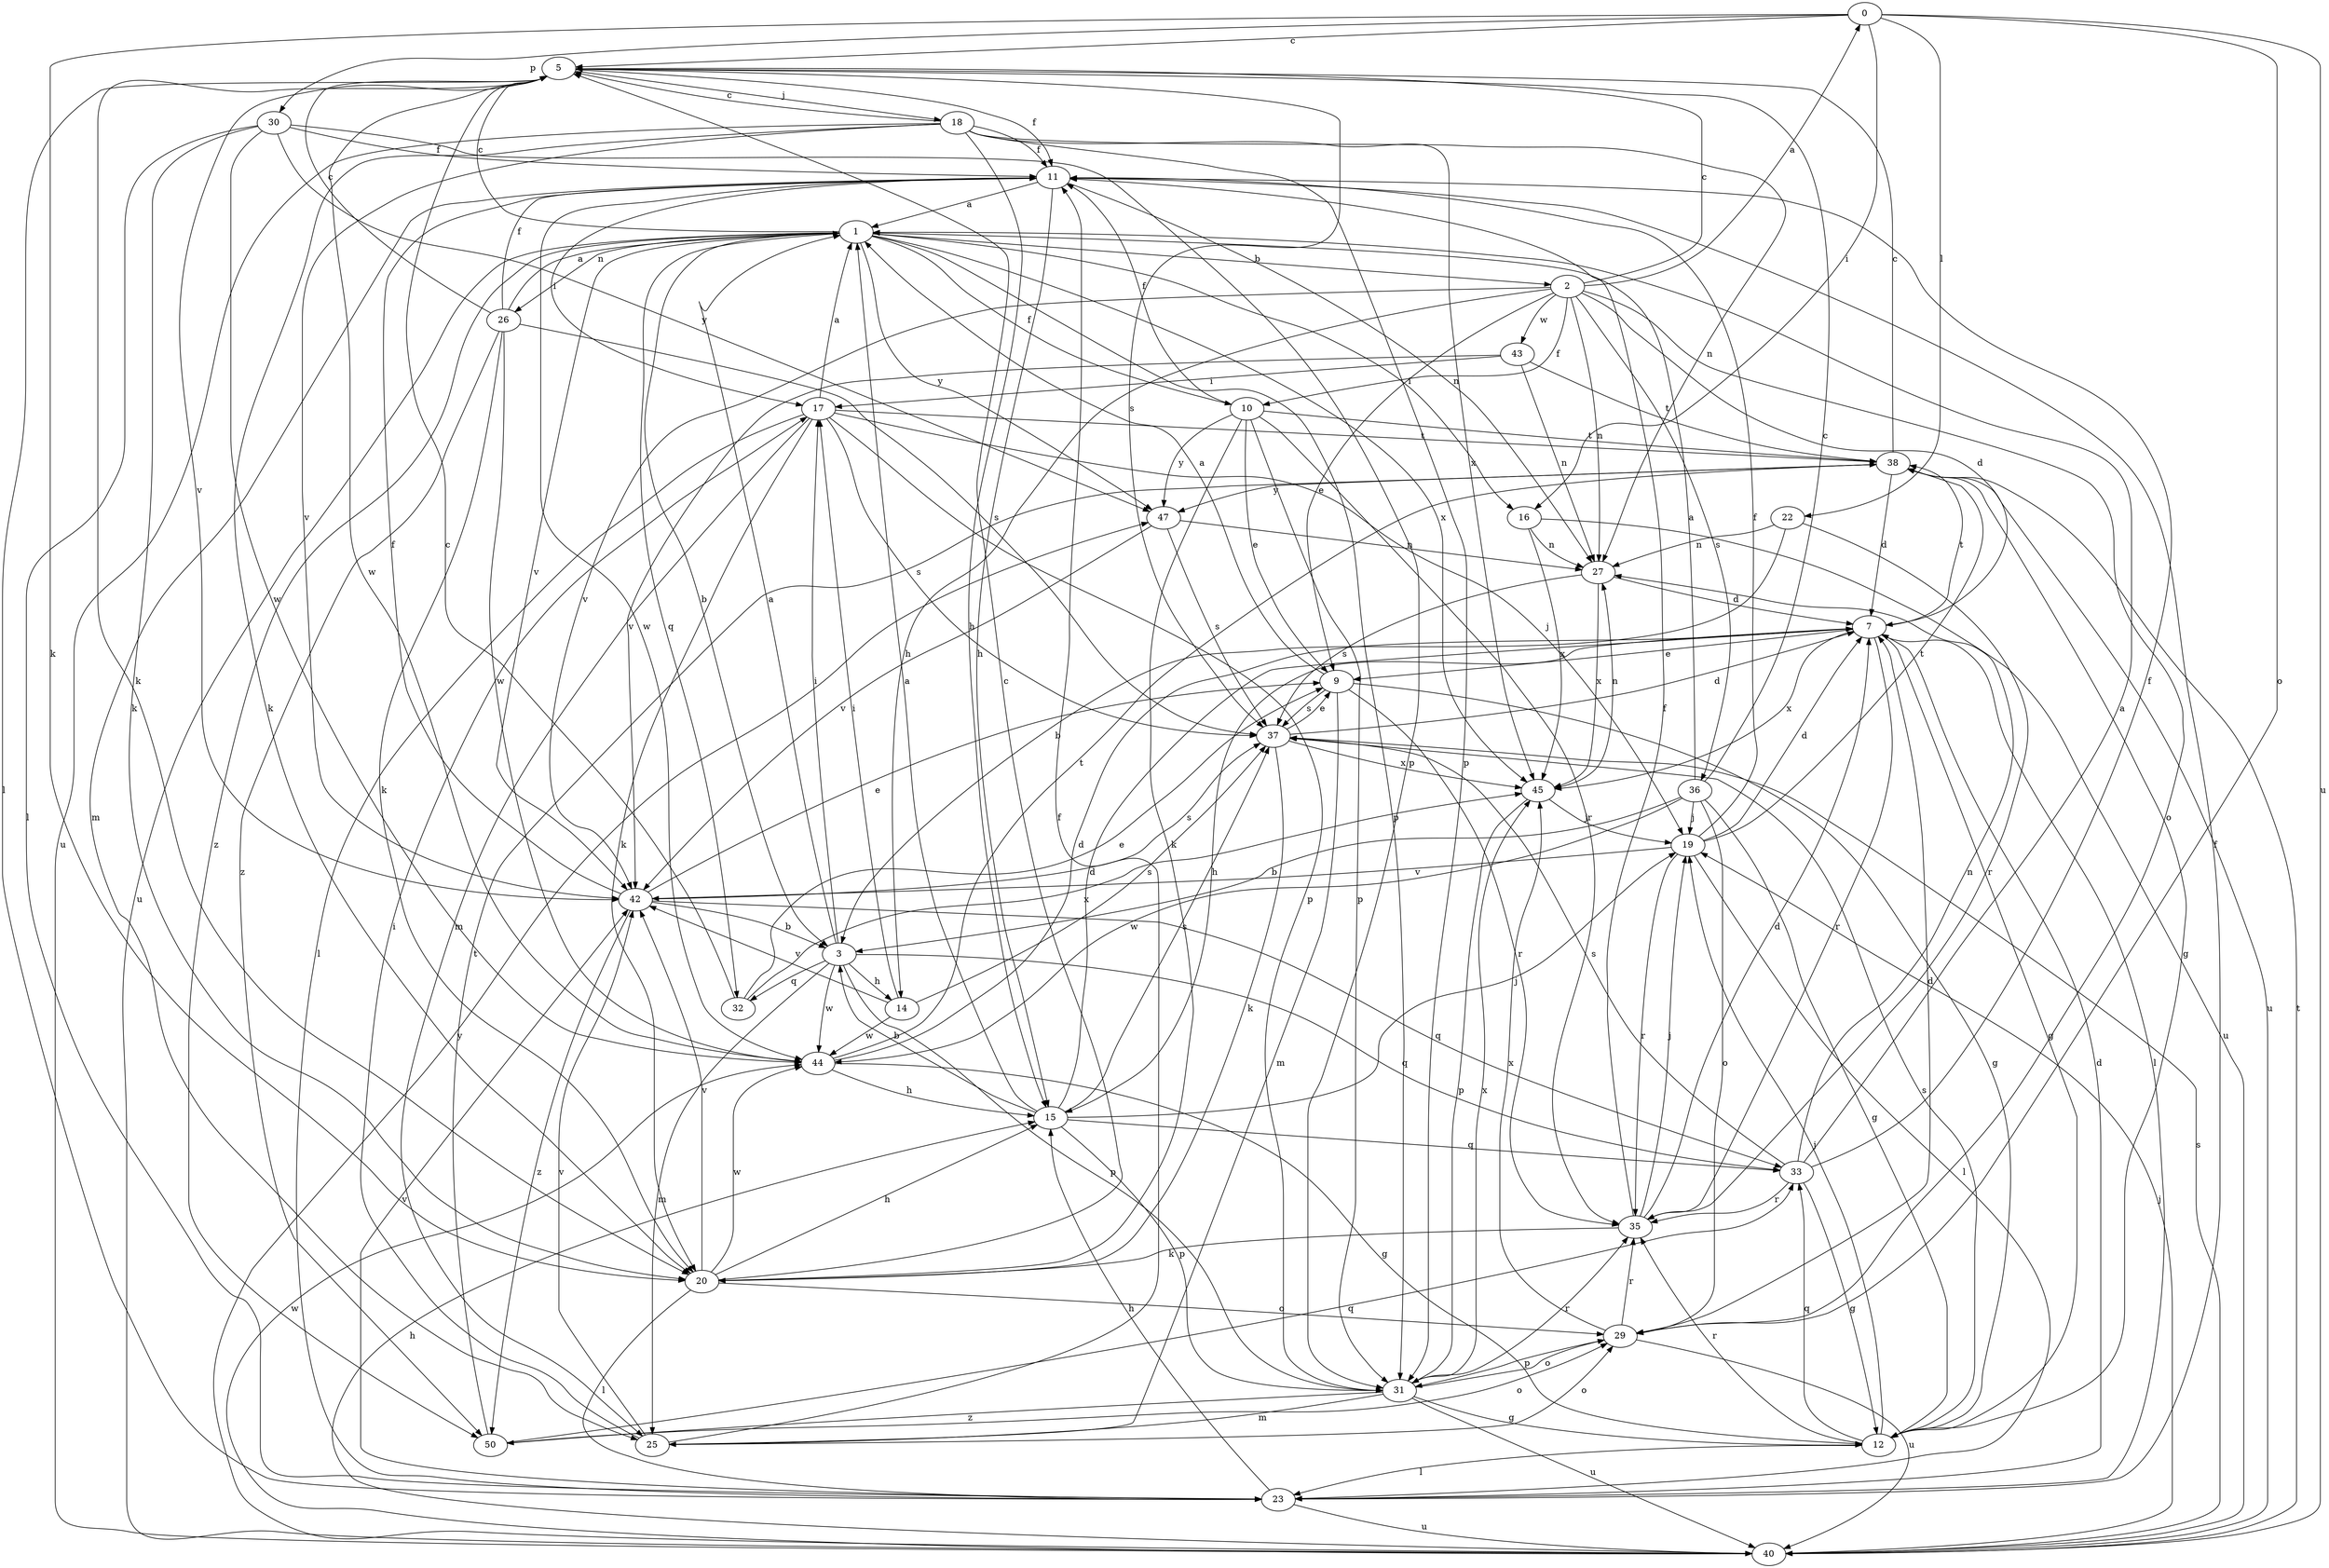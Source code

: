 strict digraph  {
0;
1;
2;
3;
5;
7;
9;
10;
11;
12;
14;
15;
16;
17;
18;
19;
20;
22;
23;
25;
26;
27;
29;
30;
31;
32;
33;
35;
36;
37;
38;
40;
42;
43;
44;
45;
47;
50;
0 -> 5  [label=c];
0 -> 16  [label=i];
0 -> 20  [label=k];
0 -> 22  [label=l];
0 -> 29  [label=o];
0 -> 30  [label=p];
0 -> 40  [label=u];
1 -> 2  [label=b];
1 -> 3  [label=b];
1 -> 5  [label=c];
1 -> 10  [label=f];
1 -> 16  [label=i];
1 -> 26  [label=n];
1 -> 31  [label=p];
1 -> 32  [label=q];
1 -> 40  [label=u];
1 -> 42  [label=v];
1 -> 45  [label=x];
1 -> 47  [label=y];
1 -> 50  [label=z];
2 -> 0  [label=a];
2 -> 5  [label=c];
2 -> 7  [label=d];
2 -> 9  [label=e];
2 -> 10  [label=f];
2 -> 14  [label=h];
2 -> 27  [label=n];
2 -> 29  [label=o];
2 -> 36  [label=s];
2 -> 42  [label=v];
2 -> 43  [label=w];
3 -> 1  [label=a];
3 -> 14  [label=h];
3 -> 17  [label=i];
3 -> 25  [label=m];
3 -> 31  [label=p];
3 -> 32  [label=q];
3 -> 33  [label=q];
3 -> 44  [label=w];
5 -> 11  [label=f];
5 -> 18  [label=j];
5 -> 20  [label=k];
5 -> 23  [label=l];
5 -> 37  [label=s];
5 -> 42  [label=v];
5 -> 44  [label=w];
7 -> 9  [label=e];
7 -> 12  [label=g];
7 -> 15  [label=h];
7 -> 23  [label=l];
7 -> 35  [label=r];
7 -> 38  [label=t];
7 -> 45  [label=x];
9 -> 1  [label=a];
9 -> 12  [label=g];
9 -> 25  [label=m];
9 -> 35  [label=r];
9 -> 37  [label=s];
10 -> 9  [label=e];
10 -> 11  [label=f];
10 -> 20  [label=k];
10 -> 31  [label=p];
10 -> 35  [label=r];
10 -> 38  [label=t];
10 -> 47  [label=y];
11 -> 1  [label=a];
11 -> 15  [label=h];
11 -> 17  [label=i];
11 -> 25  [label=m];
11 -> 27  [label=n];
11 -> 44  [label=w];
12 -> 19  [label=j];
12 -> 23  [label=l];
12 -> 33  [label=q];
12 -> 35  [label=r];
12 -> 37  [label=s];
14 -> 17  [label=i];
14 -> 37  [label=s];
14 -> 42  [label=v];
14 -> 44  [label=w];
15 -> 1  [label=a];
15 -> 3  [label=b];
15 -> 7  [label=d];
15 -> 19  [label=j];
15 -> 31  [label=p];
15 -> 33  [label=q];
15 -> 37  [label=s];
16 -> 27  [label=n];
16 -> 40  [label=u];
16 -> 45  [label=x];
17 -> 1  [label=a];
17 -> 19  [label=j];
17 -> 20  [label=k];
17 -> 23  [label=l];
17 -> 25  [label=m];
17 -> 31  [label=p];
17 -> 37  [label=s];
17 -> 38  [label=t];
18 -> 5  [label=c];
18 -> 11  [label=f];
18 -> 15  [label=h];
18 -> 20  [label=k];
18 -> 27  [label=n];
18 -> 31  [label=p];
18 -> 40  [label=u];
18 -> 42  [label=v];
18 -> 45  [label=x];
19 -> 7  [label=d];
19 -> 11  [label=f];
19 -> 23  [label=l];
19 -> 35  [label=r];
19 -> 38  [label=t];
19 -> 42  [label=v];
20 -> 5  [label=c];
20 -> 15  [label=h];
20 -> 23  [label=l];
20 -> 29  [label=o];
20 -> 42  [label=v];
20 -> 44  [label=w];
22 -> 3  [label=b];
22 -> 27  [label=n];
22 -> 35  [label=r];
23 -> 7  [label=d];
23 -> 11  [label=f];
23 -> 15  [label=h];
23 -> 40  [label=u];
23 -> 42  [label=v];
25 -> 11  [label=f];
25 -> 17  [label=i];
25 -> 29  [label=o];
25 -> 42  [label=v];
26 -> 1  [label=a];
26 -> 5  [label=c];
26 -> 11  [label=f];
26 -> 20  [label=k];
26 -> 37  [label=s];
26 -> 44  [label=w];
26 -> 50  [label=z];
27 -> 7  [label=d];
27 -> 37  [label=s];
27 -> 45  [label=x];
29 -> 7  [label=d];
29 -> 31  [label=p];
29 -> 35  [label=r];
29 -> 40  [label=u];
29 -> 45  [label=x];
30 -> 11  [label=f];
30 -> 20  [label=k];
30 -> 23  [label=l];
30 -> 31  [label=p];
30 -> 44  [label=w];
30 -> 47  [label=y];
31 -> 12  [label=g];
31 -> 25  [label=m];
31 -> 29  [label=o];
31 -> 35  [label=r];
31 -> 40  [label=u];
31 -> 45  [label=x];
31 -> 50  [label=z];
32 -> 5  [label=c];
32 -> 9  [label=e];
32 -> 45  [label=x];
33 -> 1  [label=a];
33 -> 11  [label=f];
33 -> 12  [label=g];
33 -> 27  [label=n];
33 -> 35  [label=r];
33 -> 37  [label=s];
35 -> 7  [label=d];
35 -> 11  [label=f];
35 -> 19  [label=j];
35 -> 20  [label=k];
36 -> 1  [label=a];
36 -> 3  [label=b];
36 -> 5  [label=c];
36 -> 12  [label=g];
36 -> 19  [label=j];
36 -> 29  [label=o];
36 -> 44  [label=w];
37 -> 7  [label=d];
37 -> 9  [label=e];
37 -> 20  [label=k];
37 -> 45  [label=x];
38 -> 5  [label=c];
38 -> 7  [label=d];
38 -> 12  [label=g];
38 -> 40  [label=u];
38 -> 47  [label=y];
40 -> 15  [label=h];
40 -> 19  [label=j];
40 -> 37  [label=s];
40 -> 38  [label=t];
40 -> 44  [label=w];
40 -> 47  [label=y];
42 -> 3  [label=b];
42 -> 9  [label=e];
42 -> 11  [label=f];
42 -> 33  [label=q];
42 -> 37  [label=s];
42 -> 50  [label=z];
43 -> 17  [label=i];
43 -> 27  [label=n];
43 -> 38  [label=t];
43 -> 42  [label=v];
44 -> 7  [label=d];
44 -> 12  [label=g];
44 -> 15  [label=h];
44 -> 38  [label=t];
45 -> 19  [label=j];
45 -> 27  [label=n];
45 -> 31  [label=p];
47 -> 27  [label=n];
47 -> 37  [label=s];
47 -> 42  [label=v];
50 -> 29  [label=o];
50 -> 33  [label=q];
50 -> 38  [label=t];
}
